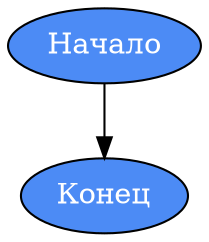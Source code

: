 
        digraph drakon_diagram {
            rankdir=TB;

            node_1 [label="Начало", shape=ellipse, fillcolor="#4C8BF5", style=filled, fontcolor=white];
            node_2 [label="Конец", shape=ellipse, fillcolor="#4C8BF5", style=filled, fontcolor=white];

            node_1 -> node_2;
        }
        
